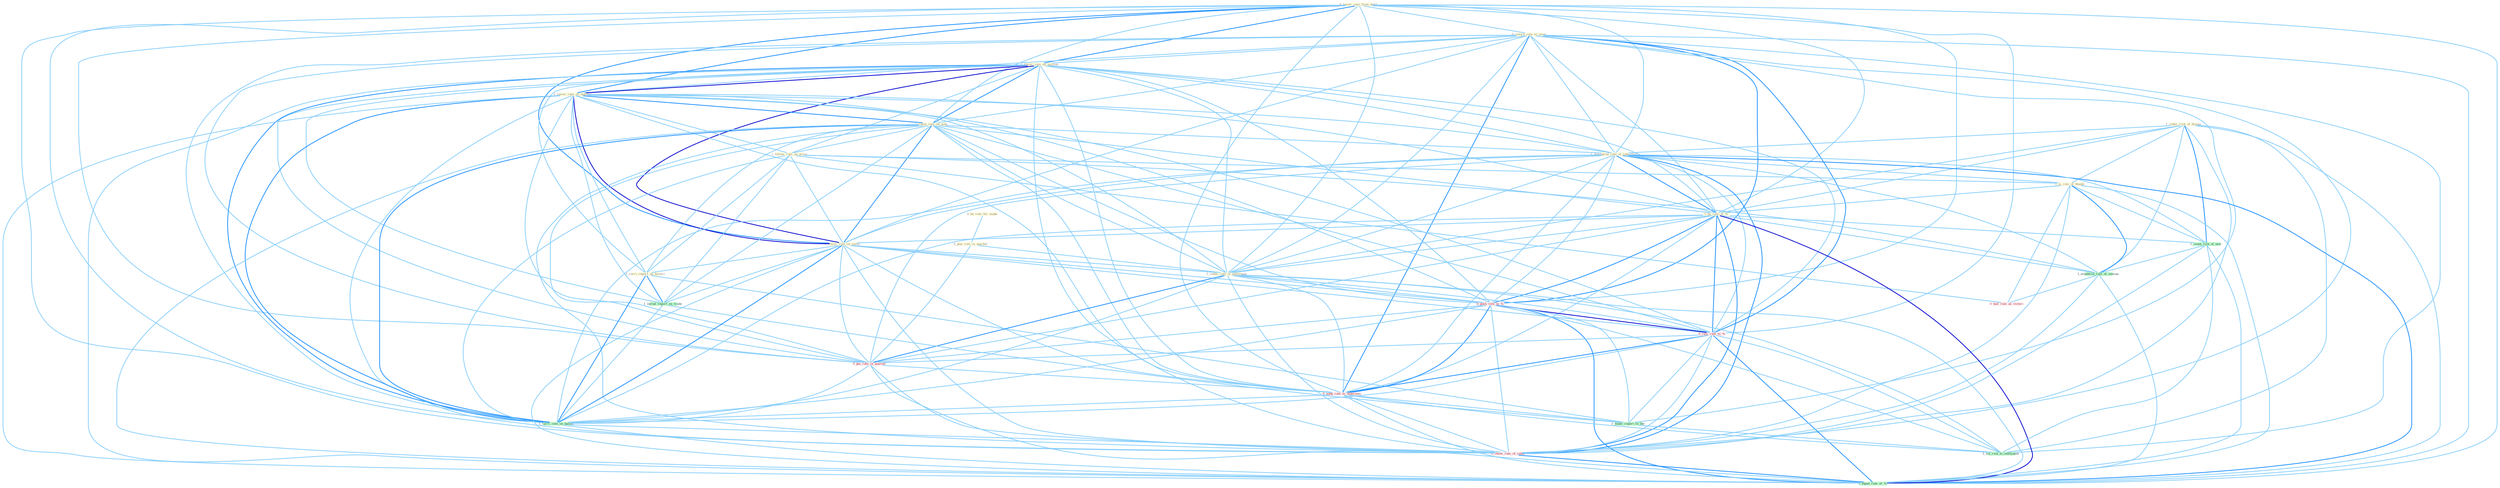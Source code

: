 Graph G{ 
    node
    [shape=polygon,style=filled,width=.5,height=.06,color="#BDFCC9",fixedsize=true,fontsize=4,
    fontcolor="#2f4f4f"];
    {node
    [color="#ffffe0", fontcolor="#8b7d6b"] "0_lower_rate_from_hold " "0_return_rate_to_level " "1_lower_rate_on_million " "1_lower_rate_on_number " "0_be_role_for_make " "1_reduc_risk_of_diseas " "1_reset_rate_on_note " "1_downgrad_rate_of_subsidiari " "1_follow_rule_on_price " "1_is_rule_of_thumb " "0_plai_role_in_market " "1_ha_rate_of_% " "1_lower_rate_on_stock " "1_carri_report_on_factori " "1_reduc_rate_in_entitynam "}
{node [color="#fff0f5", fontcolor="#b22222"] "0_push_rate_to_% " "0_rais_rate_to_% " "0_pai_rate_in_quarter " "0_nudg_rate_to_othernum " "0_choos_rate_of_rebat " "0_hail_rule_as_victori "}
edge [color="#B0E2FF"];

	"0_lower_rate_from_hold " -- "0_return_rate_to_level " [w="1", color="#87cefa" ];
	"0_lower_rate_from_hold " -- "1_lower_rate_on_million " [w="2", color="#1e90ff" , len=0.8];
	"0_lower_rate_from_hold " -- "1_lower_rate_on_number " [w="2", color="#1e90ff" , len=0.8];
	"0_lower_rate_from_hold " -- "1_reset_rate_on_note " [w="1", color="#87cefa" ];
	"0_lower_rate_from_hold " -- "1_downgrad_rate_of_subsidiari " [w="1", color="#87cefa" ];
	"0_lower_rate_from_hold " -- "1_ha_rate_of_% " [w="1", color="#87cefa" ];
	"0_lower_rate_from_hold " -- "1_lower_rate_on_stock " [w="2", color="#1e90ff" , len=0.8];
	"0_lower_rate_from_hold " -- "1_reduc_rate_in_entitynam " [w="1", color="#87cefa" ];
	"0_lower_rate_from_hold " -- "0_push_rate_to_% " [w="1", color="#87cefa" ];
	"0_lower_rate_from_hold " -- "0_rais_rate_to_% " [w="1", color="#87cefa" ];
	"0_lower_rate_from_hold " -- "0_pai_rate_in_quarter " [w="1", color="#87cefa" ];
	"0_lower_rate_from_hold " -- "0_nudg_rate_to_othernum " [w="1", color="#87cefa" ];
	"0_lower_rate_from_hold " -- "1_carri_rate_on_balanc " [w="1", color="#87cefa" ];
	"0_lower_rate_from_hold " -- "0_choos_rate_of_rebat " [w="1", color="#87cefa" ];
	"0_lower_rate_from_hold " -- "1_equal_rate_of_% " [w="1", color="#87cefa" ];
	"0_return_rate_to_level " -- "1_lower_rate_on_million " [w="1", color="#87cefa" ];
	"0_return_rate_to_level " -- "1_lower_rate_on_number " [w="1", color="#87cefa" ];
	"0_return_rate_to_level " -- "1_reset_rate_on_note " [w="1", color="#87cefa" ];
	"0_return_rate_to_level " -- "1_downgrad_rate_of_subsidiari " [w="1", color="#87cefa" ];
	"0_return_rate_to_level " -- "1_ha_rate_of_% " [w="1", color="#87cefa" ];
	"0_return_rate_to_level " -- "1_lower_rate_on_stock " [w="1", color="#87cefa" ];
	"0_return_rate_to_level " -- "1_reduc_rate_in_entitynam " [w="1", color="#87cefa" ];
	"0_return_rate_to_level " -- "0_push_rate_to_% " [w="2", color="#1e90ff" , len=0.8];
	"0_return_rate_to_level " -- "0_rais_rate_to_% " [w="2", color="#1e90ff" , len=0.8];
	"0_return_rate_to_level " -- "0_pai_rate_in_quarter " [w="1", color="#87cefa" ];
	"0_return_rate_to_level " -- "0_nudg_rate_to_othernum " [w="2", color="#1e90ff" , len=0.8];
	"0_return_rate_to_level " -- "1_carri_rate_on_balanc " [w="1", color="#87cefa" ];
	"0_return_rate_to_level " -- "1_make_report_to_the " [w="1", color="#87cefa" ];
	"0_return_rate_to_level " -- "0_choos_rate_of_rebat " [w="1", color="#87cefa" ];
	"0_return_rate_to_level " -- "1_wa_risk_to_entitynam " [w="1", color="#87cefa" ];
	"0_return_rate_to_level " -- "1_equal_rate_of_% " [w="1", color="#87cefa" ];
	"1_lower_rate_on_million " -- "1_lower_rate_on_number " [w="3", color="#0000cd" , len=0.6];
	"1_lower_rate_on_million " -- "1_reset_rate_on_note " [w="2", color="#1e90ff" , len=0.8];
	"1_lower_rate_on_million " -- "1_downgrad_rate_of_subsidiari " [w="1", color="#87cefa" ];
	"1_lower_rate_on_million " -- "1_follow_rule_on_price " [w="1", color="#87cefa" ];
	"1_lower_rate_on_million " -- "1_ha_rate_of_% " [w="1", color="#87cefa" ];
	"1_lower_rate_on_million " -- "1_lower_rate_on_stock " [w="3", color="#0000cd" , len=0.6];
	"1_lower_rate_on_million " -- "1_carri_report_on_factori " [w="1", color="#87cefa" ];
	"1_lower_rate_on_million " -- "1_reduc_rate_in_entitynam " [w="1", color="#87cefa" ];
	"1_lower_rate_on_million " -- "0_push_rate_to_% " [w="1", color="#87cefa" ];
	"1_lower_rate_on_million " -- "0_rais_rate_to_% " [w="1", color="#87cefa" ];
	"1_lower_rate_on_million " -- "0_pai_rate_in_quarter " [w="1", color="#87cefa" ];
	"1_lower_rate_on_million " -- "0_nudg_rate_to_othernum " [w="1", color="#87cefa" ];
	"1_lower_rate_on_million " -- "1_includ_report_on_trade " [w="1", color="#87cefa" ];
	"1_lower_rate_on_million " -- "1_carri_rate_on_balanc " [w="2", color="#1e90ff" , len=0.8];
	"1_lower_rate_on_million " -- "0_choos_rate_of_rebat " [w="1", color="#87cefa" ];
	"1_lower_rate_on_million " -- "1_equal_rate_of_% " [w="1", color="#87cefa" ];
	"1_lower_rate_on_number " -- "1_reset_rate_on_note " [w="2", color="#1e90ff" , len=0.8];
	"1_lower_rate_on_number " -- "1_downgrad_rate_of_subsidiari " [w="1", color="#87cefa" ];
	"1_lower_rate_on_number " -- "1_follow_rule_on_price " [w="1", color="#87cefa" ];
	"1_lower_rate_on_number " -- "1_ha_rate_of_% " [w="1", color="#87cefa" ];
	"1_lower_rate_on_number " -- "1_lower_rate_on_stock " [w="3", color="#0000cd" , len=0.6];
	"1_lower_rate_on_number " -- "1_carri_report_on_factori " [w="1", color="#87cefa" ];
	"1_lower_rate_on_number " -- "1_reduc_rate_in_entitynam " [w="1", color="#87cefa" ];
	"1_lower_rate_on_number " -- "0_push_rate_to_% " [w="1", color="#87cefa" ];
	"1_lower_rate_on_number " -- "0_rais_rate_to_% " [w="1", color="#87cefa" ];
	"1_lower_rate_on_number " -- "0_pai_rate_in_quarter " [w="1", color="#87cefa" ];
	"1_lower_rate_on_number " -- "0_nudg_rate_to_othernum " [w="1", color="#87cefa" ];
	"1_lower_rate_on_number " -- "1_includ_report_on_trade " [w="1", color="#87cefa" ];
	"1_lower_rate_on_number " -- "1_carri_rate_on_balanc " [w="2", color="#1e90ff" , len=0.8];
	"1_lower_rate_on_number " -- "0_choos_rate_of_rebat " [w="1", color="#87cefa" ];
	"1_lower_rate_on_number " -- "1_equal_rate_of_% " [w="1", color="#87cefa" ];
	"0_be_role_for_make " -- "0_plai_role_in_market " [w="1", color="#87cefa" ];
	"1_reduc_risk_of_diseas " -- "1_downgrad_rate_of_subsidiari " [w="1", color="#87cefa" ];
	"1_reduc_risk_of_diseas " -- "1_is_rule_of_thumb " [w="1", color="#87cefa" ];
	"1_reduc_risk_of_diseas " -- "1_ha_rate_of_% " [w="1", color="#87cefa" ];
	"1_reduc_risk_of_diseas " -- "1_reduc_rate_in_entitynam " [w="1", color="#87cefa" ];
	"1_reduc_risk_of_diseas " -- "1_count_risk_of_new " [w="2", color="#1e90ff" , len=0.8];
	"1_reduc_risk_of_diseas " -- "1_establish_rule_of_immun " [w="1", color="#87cefa" ];
	"1_reduc_risk_of_diseas " -- "0_choos_rate_of_rebat " [w="1", color="#87cefa" ];
	"1_reduc_risk_of_diseas " -- "1_wa_risk_to_entitynam " [w="1", color="#87cefa" ];
	"1_reduc_risk_of_diseas " -- "1_equal_rate_of_% " [w="1", color="#87cefa" ];
	"1_reset_rate_on_note " -- "1_downgrad_rate_of_subsidiari " [w="1", color="#87cefa" ];
	"1_reset_rate_on_note " -- "1_follow_rule_on_price " [w="1", color="#87cefa" ];
	"1_reset_rate_on_note " -- "1_ha_rate_of_% " [w="1", color="#87cefa" ];
	"1_reset_rate_on_note " -- "1_lower_rate_on_stock " [w="2", color="#1e90ff" , len=0.8];
	"1_reset_rate_on_note " -- "1_carri_report_on_factori " [w="1", color="#87cefa" ];
	"1_reset_rate_on_note " -- "1_reduc_rate_in_entitynam " [w="1", color="#87cefa" ];
	"1_reset_rate_on_note " -- "0_push_rate_to_% " [w="1", color="#87cefa" ];
	"1_reset_rate_on_note " -- "0_rais_rate_to_% " [w="1", color="#87cefa" ];
	"1_reset_rate_on_note " -- "0_pai_rate_in_quarter " [w="1", color="#87cefa" ];
	"1_reset_rate_on_note " -- "0_nudg_rate_to_othernum " [w="1", color="#87cefa" ];
	"1_reset_rate_on_note " -- "1_includ_report_on_trade " [w="1", color="#87cefa" ];
	"1_reset_rate_on_note " -- "1_carri_rate_on_balanc " [w="2", color="#1e90ff" , len=0.8];
	"1_reset_rate_on_note " -- "0_choos_rate_of_rebat " [w="1", color="#87cefa" ];
	"1_reset_rate_on_note " -- "1_equal_rate_of_% " [w="1", color="#87cefa" ];
	"1_downgrad_rate_of_subsidiari " -- "1_is_rule_of_thumb " [w="1", color="#87cefa" ];
	"1_downgrad_rate_of_subsidiari " -- "1_ha_rate_of_% " [w="2", color="#1e90ff" , len=0.8];
	"1_downgrad_rate_of_subsidiari " -- "1_lower_rate_on_stock " [w="1", color="#87cefa" ];
	"1_downgrad_rate_of_subsidiari " -- "1_reduc_rate_in_entitynam " [w="1", color="#87cefa" ];
	"1_downgrad_rate_of_subsidiari " -- "1_count_risk_of_new " [w="1", color="#87cefa" ];
	"1_downgrad_rate_of_subsidiari " -- "0_push_rate_to_% " [w="1", color="#87cefa" ];
	"1_downgrad_rate_of_subsidiari " -- "0_rais_rate_to_% " [w="1", color="#87cefa" ];
	"1_downgrad_rate_of_subsidiari " -- "1_establish_rule_of_immun " [w="1", color="#87cefa" ];
	"1_downgrad_rate_of_subsidiari " -- "0_pai_rate_in_quarter " [w="1", color="#87cefa" ];
	"1_downgrad_rate_of_subsidiari " -- "0_nudg_rate_to_othernum " [w="1", color="#87cefa" ];
	"1_downgrad_rate_of_subsidiari " -- "1_carri_rate_on_balanc " [w="1", color="#87cefa" ];
	"1_downgrad_rate_of_subsidiari " -- "0_choos_rate_of_rebat " [w="2", color="#1e90ff" , len=0.8];
	"1_downgrad_rate_of_subsidiari " -- "1_equal_rate_of_% " [w="2", color="#1e90ff" , len=0.8];
	"1_follow_rule_on_price " -- "1_is_rule_of_thumb " [w="1", color="#87cefa" ];
	"1_follow_rule_on_price " -- "1_lower_rate_on_stock " [w="1", color="#87cefa" ];
	"1_follow_rule_on_price " -- "1_carri_report_on_factori " [w="1", color="#87cefa" ];
	"1_follow_rule_on_price " -- "1_establish_rule_of_immun " [w="1", color="#87cefa" ];
	"1_follow_rule_on_price " -- "1_includ_report_on_trade " [w="1", color="#87cefa" ];
	"1_follow_rule_on_price " -- "1_carri_rate_on_balanc " [w="1", color="#87cefa" ];
	"1_follow_rule_on_price " -- "0_hail_rule_as_victori " [w="1", color="#87cefa" ];
	"1_is_rule_of_thumb " -- "1_ha_rate_of_% " [w="1", color="#87cefa" ];
	"1_is_rule_of_thumb " -- "1_count_risk_of_new " [w="1", color="#87cefa" ];
	"1_is_rule_of_thumb " -- "1_establish_rule_of_immun " [w="2", color="#1e90ff" , len=0.8];
	"1_is_rule_of_thumb " -- "0_choos_rate_of_rebat " [w="1", color="#87cefa" ];
	"1_is_rule_of_thumb " -- "0_hail_rule_as_victori " [w="1", color="#87cefa" ];
	"1_is_rule_of_thumb " -- "1_equal_rate_of_% " [w="1", color="#87cefa" ];
	"0_plai_role_in_market " -- "1_reduc_rate_in_entitynam " [w="1", color="#87cefa" ];
	"0_plai_role_in_market " -- "0_pai_rate_in_quarter " [w="1", color="#87cefa" ];
	"1_ha_rate_of_% " -- "1_lower_rate_on_stock " [w="1", color="#87cefa" ];
	"1_ha_rate_of_% " -- "1_reduc_rate_in_entitynam " [w="1", color="#87cefa" ];
	"1_ha_rate_of_% " -- "1_count_risk_of_new " [w="1", color="#87cefa" ];
	"1_ha_rate_of_% " -- "0_push_rate_to_% " [w="2", color="#1e90ff" , len=0.8];
	"1_ha_rate_of_% " -- "0_rais_rate_to_% " [w="2", color="#1e90ff" , len=0.8];
	"1_ha_rate_of_% " -- "1_establish_rule_of_immun " [w="1", color="#87cefa" ];
	"1_ha_rate_of_% " -- "0_pai_rate_in_quarter " [w="1", color="#87cefa" ];
	"1_ha_rate_of_% " -- "0_nudg_rate_to_othernum " [w="1", color="#87cefa" ];
	"1_ha_rate_of_% " -- "1_carri_rate_on_balanc " [w="1", color="#87cefa" ];
	"1_ha_rate_of_% " -- "0_choos_rate_of_rebat " [w="2", color="#1e90ff" , len=0.8];
	"1_ha_rate_of_% " -- "1_equal_rate_of_% " [w="3", color="#0000cd" , len=0.6];
	"1_lower_rate_on_stock " -- "1_carri_report_on_factori " [w="1", color="#87cefa" ];
	"1_lower_rate_on_stock " -- "1_reduc_rate_in_entitynam " [w="1", color="#87cefa" ];
	"1_lower_rate_on_stock " -- "0_push_rate_to_% " [w="1", color="#87cefa" ];
	"1_lower_rate_on_stock " -- "0_rais_rate_to_% " [w="1", color="#87cefa" ];
	"1_lower_rate_on_stock " -- "0_pai_rate_in_quarter " [w="1", color="#87cefa" ];
	"1_lower_rate_on_stock " -- "0_nudg_rate_to_othernum " [w="1", color="#87cefa" ];
	"1_lower_rate_on_stock " -- "1_includ_report_on_trade " [w="1", color="#87cefa" ];
	"1_lower_rate_on_stock " -- "1_carri_rate_on_balanc " [w="2", color="#1e90ff" , len=0.8];
	"1_lower_rate_on_stock " -- "0_choos_rate_of_rebat " [w="1", color="#87cefa" ];
	"1_lower_rate_on_stock " -- "1_equal_rate_of_% " [w="1", color="#87cefa" ];
	"1_carri_report_on_factori " -- "1_includ_report_on_trade " [w="2", color="#1e90ff" , len=0.8];
	"1_carri_report_on_factori " -- "1_carri_rate_on_balanc " [w="2", color="#1e90ff" , len=0.8];
	"1_carri_report_on_factori " -- "1_make_report_to_the " [w="1", color="#87cefa" ];
	"1_reduc_rate_in_entitynam " -- "0_push_rate_to_% " [w="1", color="#87cefa" ];
	"1_reduc_rate_in_entitynam " -- "0_rais_rate_to_% " [w="1", color="#87cefa" ];
	"1_reduc_rate_in_entitynam " -- "0_pai_rate_in_quarter " [w="2", color="#1e90ff" , len=0.8];
	"1_reduc_rate_in_entitynam " -- "0_nudg_rate_to_othernum " [w="1", color="#87cefa" ];
	"1_reduc_rate_in_entitynam " -- "1_carri_rate_on_balanc " [w="1", color="#87cefa" ];
	"1_reduc_rate_in_entitynam " -- "0_choos_rate_of_rebat " [w="1", color="#87cefa" ];
	"1_reduc_rate_in_entitynam " -- "1_wa_risk_to_entitynam " [w="1", color="#87cefa" ];
	"1_reduc_rate_in_entitynam " -- "1_equal_rate_of_% " [w="1", color="#87cefa" ];
	"1_count_risk_of_new " -- "1_establish_rule_of_immun " [w="1", color="#87cefa" ];
	"1_count_risk_of_new " -- "0_choos_rate_of_rebat " [w="1", color="#87cefa" ];
	"1_count_risk_of_new " -- "1_wa_risk_to_entitynam " [w="1", color="#87cefa" ];
	"1_count_risk_of_new " -- "1_equal_rate_of_% " [w="1", color="#87cefa" ];
	"0_push_rate_to_% " -- "0_rais_rate_to_% " [w="3", color="#0000cd" , len=0.6];
	"0_push_rate_to_% " -- "0_pai_rate_in_quarter " [w="1", color="#87cefa" ];
	"0_push_rate_to_% " -- "0_nudg_rate_to_othernum " [w="2", color="#1e90ff" , len=0.8];
	"0_push_rate_to_% " -- "1_carri_rate_on_balanc " [w="1", color="#87cefa" ];
	"0_push_rate_to_% " -- "1_make_report_to_the " [w="1", color="#87cefa" ];
	"0_push_rate_to_% " -- "0_choos_rate_of_rebat " [w="1", color="#87cefa" ];
	"0_push_rate_to_% " -- "1_wa_risk_to_entitynam " [w="1", color="#87cefa" ];
	"0_push_rate_to_% " -- "1_equal_rate_of_% " [w="2", color="#1e90ff" , len=0.8];
	"0_rais_rate_to_% " -- "0_pai_rate_in_quarter " [w="1", color="#87cefa" ];
	"0_rais_rate_to_% " -- "0_nudg_rate_to_othernum " [w="2", color="#1e90ff" , len=0.8];
	"0_rais_rate_to_% " -- "1_carri_rate_on_balanc " [w="1", color="#87cefa" ];
	"0_rais_rate_to_% " -- "1_make_report_to_the " [w="1", color="#87cefa" ];
	"0_rais_rate_to_% " -- "0_choos_rate_of_rebat " [w="1", color="#87cefa" ];
	"0_rais_rate_to_% " -- "1_wa_risk_to_entitynam " [w="1", color="#87cefa" ];
	"0_rais_rate_to_% " -- "1_equal_rate_of_% " [w="2", color="#1e90ff" , len=0.8];
	"1_establish_rule_of_immun " -- "0_choos_rate_of_rebat " [w="1", color="#87cefa" ];
	"1_establish_rule_of_immun " -- "0_hail_rule_as_victori " [w="1", color="#87cefa" ];
	"1_establish_rule_of_immun " -- "1_equal_rate_of_% " [w="1", color="#87cefa" ];
	"0_pai_rate_in_quarter " -- "0_nudg_rate_to_othernum " [w="1", color="#87cefa" ];
	"0_pai_rate_in_quarter " -- "1_carri_rate_on_balanc " [w="1", color="#87cefa" ];
	"0_pai_rate_in_quarter " -- "0_choos_rate_of_rebat " [w="1", color="#87cefa" ];
	"0_pai_rate_in_quarter " -- "1_equal_rate_of_% " [w="1", color="#87cefa" ];
	"0_nudg_rate_to_othernum " -- "1_carri_rate_on_balanc " [w="1", color="#87cefa" ];
	"0_nudg_rate_to_othernum " -- "1_make_report_to_the " [w="1", color="#87cefa" ];
	"0_nudg_rate_to_othernum " -- "0_choos_rate_of_rebat " [w="1", color="#87cefa" ];
	"0_nudg_rate_to_othernum " -- "1_wa_risk_to_entitynam " [w="1", color="#87cefa" ];
	"0_nudg_rate_to_othernum " -- "1_equal_rate_of_% " [w="1", color="#87cefa" ];
	"1_includ_report_on_trade " -- "1_carri_rate_on_balanc " [w="1", color="#87cefa" ];
	"1_includ_report_on_trade " -- "1_make_report_to_the " [w="1", color="#87cefa" ];
	"1_carri_rate_on_balanc " -- "0_choos_rate_of_rebat " [w="1", color="#87cefa" ];
	"1_carri_rate_on_balanc " -- "1_equal_rate_of_% " [w="1", color="#87cefa" ];
	"1_make_report_to_the " -- "1_wa_risk_to_entitynam " [w="1", color="#87cefa" ];
	"0_choos_rate_of_rebat " -- "1_equal_rate_of_% " [w="2", color="#1e90ff" , len=0.8];
}